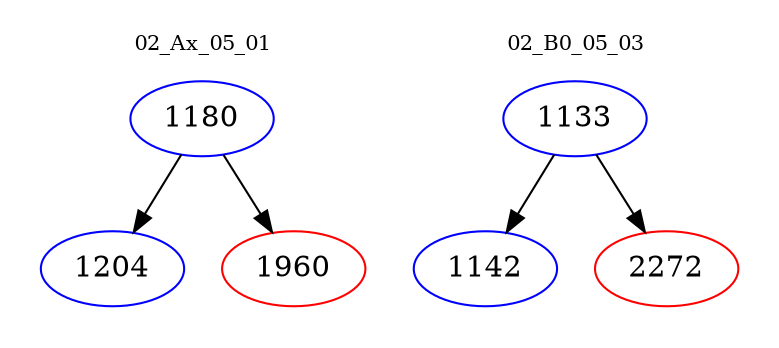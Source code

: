 digraph{
subgraph cluster_0 {
color = white
label = "02_Ax_05_01";
fontsize=10;
T0_1180 [label="1180", color="blue"]
T0_1180 -> T0_1204 [color="black"]
T0_1204 [label="1204", color="blue"]
T0_1180 -> T0_1960 [color="black"]
T0_1960 [label="1960", color="red"]
}
subgraph cluster_1 {
color = white
label = "02_B0_05_03";
fontsize=10;
T1_1133 [label="1133", color="blue"]
T1_1133 -> T1_1142 [color="black"]
T1_1142 [label="1142", color="blue"]
T1_1133 -> T1_2272 [color="black"]
T1_2272 [label="2272", color="red"]
}
}
